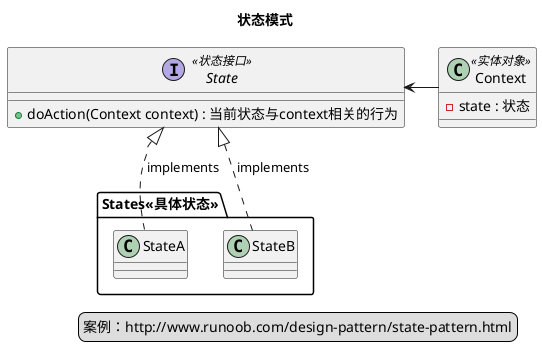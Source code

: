 @startuml

title 状态模式
legend right
案例：http://www.runoob.com/design-pattern/state-pattern.html
end legend

class Context<<实体对象>>{
    -state : 状态
}
interface State<<状态接口>>{
    +doAction(Context context) : 当前状态与context相关的行为
}
Context -left-> State
package States<<具体状态>>{
    StateA .up.|> State : implements
    StateB .up.|> State : implements
}

@enduml